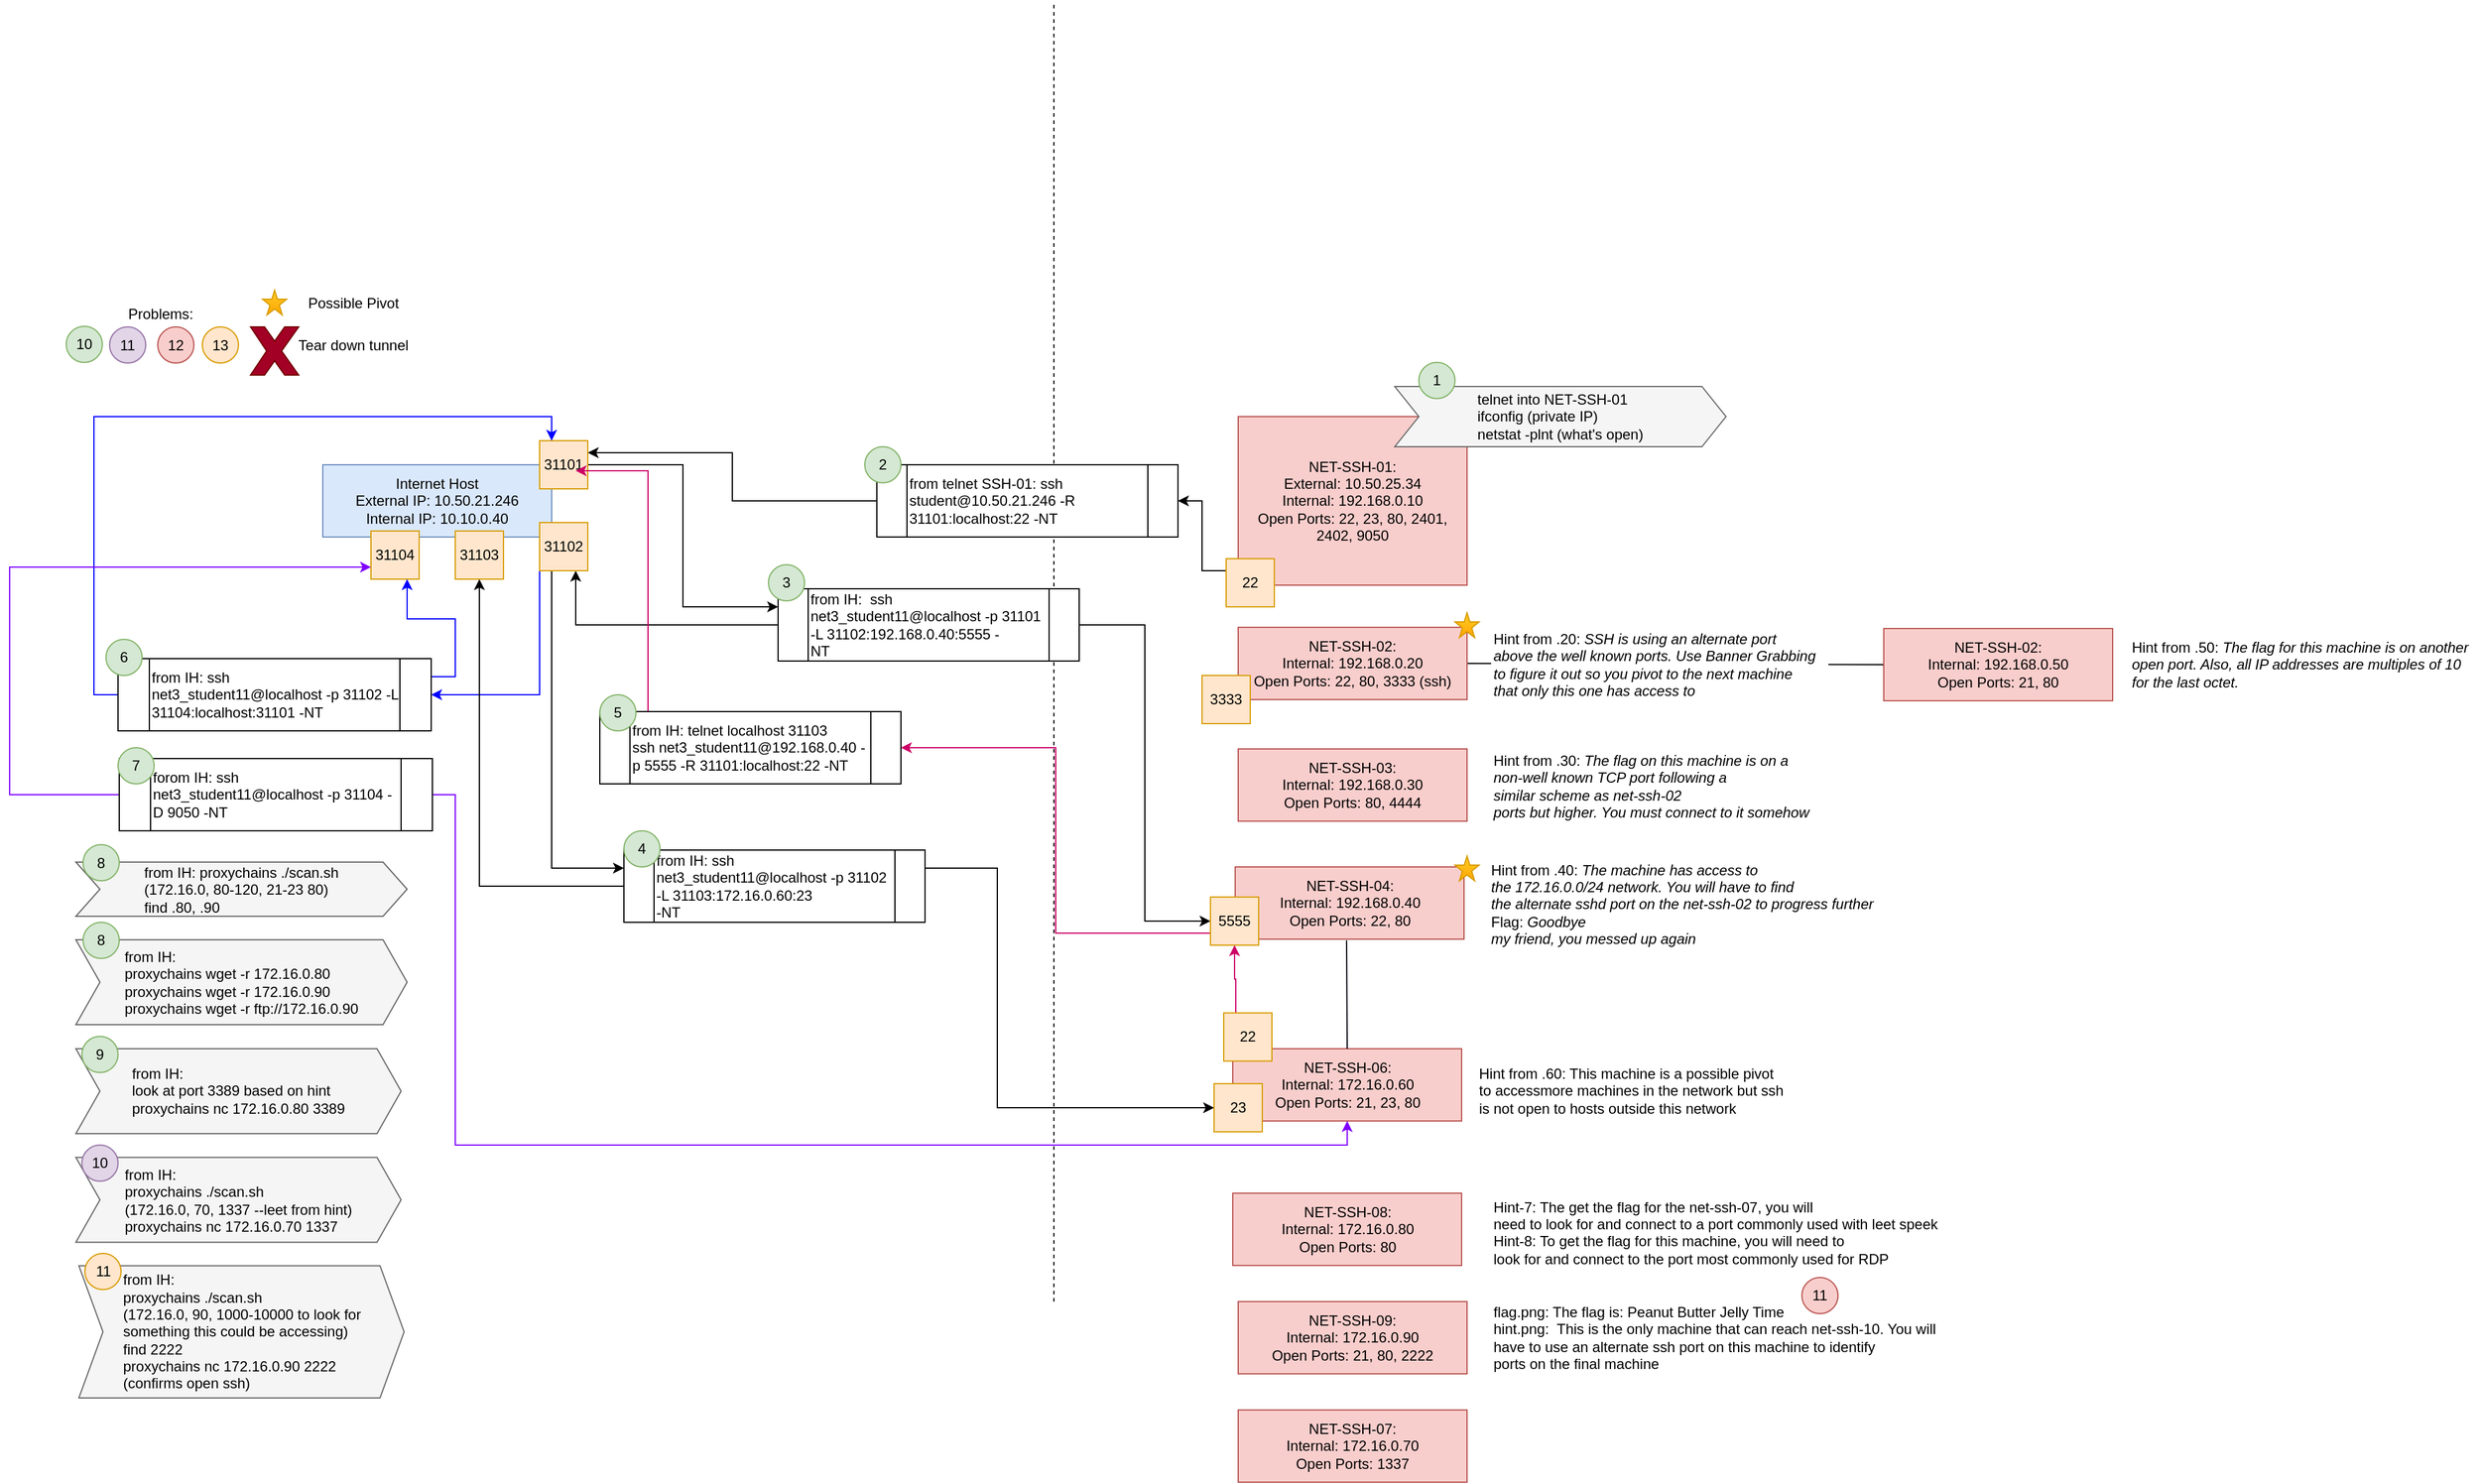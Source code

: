 <mxfile version="16.5.6" type="github">
  <diagram id="JSSCa7bkJR9PmikTlj4o" name="Page-1">
    <mxGraphModel dx="1906" dy="1605" grid="1" gridSize="10" guides="1" tooltips="1" connect="1" arrows="1" fold="1" page="1" pageScale="1" pageWidth="850" pageHeight="1100" math="0" shadow="0">
      <root>
        <mxCell id="0" />
        <mxCell id="1" parent="0" />
        <mxCell id="V4ygMix9neK_rHeA2cn2-54" value="" style="endArrow=none;dashed=1;html=1;rounded=0;fontColor=#000000;startArrow=none;" parent="1" edge="1">
          <mxGeometry width="50" height="50" relative="1" as="geometry">
            <mxPoint x="487" y="890" as="sourcePoint" />
            <mxPoint x="487" y="-190" as="targetPoint" />
          </mxGeometry>
        </mxCell>
        <mxCell id="V4ygMix9neK_rHeA2cn2-47" value="" style="endArrow=none;html=1;rounded=0;fontColor=#99FF99;exitX=1;exitY=0.5;exitDx=0;exitDy=0;entryX=0;entryY=0.5;entryDx=0;entryDy=0;" parent="1" source="duze3X__lLn2EJtRwXXi-15" target="V4ygMix9neK_rHeA2cn2-45" edge="1">
          <mxGeometry width="50" height="50" relative="1" as="geometry">
            <mxPoint x="820" y="520" as="sourcePoint" />
            <mxPoint x="1170" y="360" as="targetPoint" />
          </mxGeometry>
        </mxCell>
        <mxCell id="2QfLTyrHY2M2lkCo5Ux--1" value="Internet Host&lt;br&gt;External IP: 10.50.21.246&lt;br&gt;Internal IP: 10.10.0.40" style="rounded=0;whiteSpace=wrap;html=1;fillColor=#dae8fc;strokeColor=#6c8ebf;" parent="1" vertex="1">
          <mxGeometry x="-120" y="195" width="190" height="60" as="geometry" />
        </mxCell>
        <mxCell id="2QfLTyrHY2M2lkCo5Ux--8" value="NET-SSH-01:&lt;br&gt;External: 10.50.25.34&lt;br&gt;Internal:&amp;nbsp;192.168.0.10&lt;br&gt;Open Ports: 22, 23, 80, 2401, 2402, 9050" style="rounded=0;whiteSpace=wrap;html=1;fillColor=#f8cecc;strokeColor=#b85450;" parent="1" vertex="1">
          <mxGeometry x="640" y="155" width="190" height="140" as="geometry" />
        </mxCell>
        <mxCell id="duze3X__lLn2EJtRwXXi-10" style="edgeStyle=orthogonalEdgeStyle;rounded=0;orthogonalLoop=1;jettySize=auto;html=1;exitX=0;exitY=0.5;exitDx=0;exitDy=0;entryX=1;entryY=0.25;entryDx=0;entryDy=0;" parent="1" source="duze3X__lLn2EJtRwXXi-2" target="duze3X__lLn2EJtRwXXi-9" edge="1">
          <mxGeometry relative="1" as="geometry" />
        </mxCell>
        <mxCell id="duze3X__lLn2EJtRwXXi-2" value="from telnet SSH-01: ssh student@10.50.21.246 -R 31101:localhost:22 -NT" style="shape=process;whiteSpace=wrap;html=1;backgroundOutline=1;align=left;" parent="1" vertex="1">
          <mxGeometry x="340" y="195" width="250" height="60" as="geometry" />
        </mxCell>
        <mxCell id="duze3X__lLn2EJtRwXXi-6" style="edgeStyle=orthogonalEdgeStyle;rounded=0;orthogonalLoop=1;jettySize=auto;html=1;exitX=0;exitY=0.25;exitDx=0;exitDy=0;entryX=1;entryY=0.5;entryDx=0;entryDy=0;" parent="1" source="duze3X__lLn2EJtRwXXi-5" target="duze3X__lLn2EJtRwXXi-2" edge="1">
          <mxGeometry relative="1" as="geometry" />
        </mxCell>
        <mxCell id="duze3X__lLn2EJtRwXXi-5" value="22" style="whiteSpace=wrap;html=1;aspect=fixed;fillColor=#ffe6cc;strokeColor=#d79b00;" parent="1" vertex="1">
          <mxGeometry x="630" y="273" width="40" height="40" as="geometry" />
        </mxCell>
        <mxCell id="V4ygMix9neK_rHeA2cn2-27" style="edgeStyle=orthogonalEdgeStyle;rounded=0;orthogonalLoop=1;jettySize=auto;html=1;exitX=1;exitY=0.5;exitDx=0;exitDy=0;entryX=0;entryY=0.25;entryDx=0;entryDy=0;" parent="1" source="duze3X__lLn2EJtRwXXi-9" target="V4ygMix9neK_rHeA2cn2-17" edge="1">
          <mxGeometry relative="1" as="geometry" />
        </mxCell>
        <mxCell id="duze3X__lLn2EJtRwXXi-9" value="31101" style="whiteSpace=wrap;html=1;aspect=fixed;fillColor=#ffe6cc;strokeColor=#d79b00;" parent="1" vertex="1">
          <mxGeometry x="60" y="175" width="40" height="40" as="geometry" />
        </mxCell>
        <mxCell id="duze3X__lLn2EJtRwXXi-15" value="NET-SSH-02:&lt;br&gt;Internal:&amp;nbsp;192.168.0.20&lt;br&gt;Open Ports: 22, 80, 3333 (ssh)" style="rounded=0;whiteSpace=wrap;html=1;fillColor=#f8cecc;strokeColor=#b85450;" parent="1" vertex="1">
          <mxGeometry x="640" y="330" width="190" height="60" as="geometry" />
        </mxCell>
        <mxCell id="duze3X__lLn2EJtRwXXi-16" value="NET-SSH-03:&lt;br&gt;Internal:&amp;nbsp;192.168.0.30&lt;br&gt;Open Ports: 80, 4444" style="rounded=0;whiteSpace=wrap;html=1;fillColor=#f8cecc;strokeColor=#b85450;" parent="1" vertex="1">
          <mxGeometry x="640" y="431" width="190" height="60" as="geometry" />
        </mxCell>
        <mxCell id="duze3X__lLn2EJtRwXXi-17" value="NET-SSH-04:&lt;br&gt;Internal:&amp;nbsp;192.168.0.40&lt;br&gt;Open Ports: 22, 80" style="rounded=0;whiteSpace=wrap;html=1;fillColor=#f8cecc;strokeColor=#b85450;" parent="1" vertex="1">
          <mxGeometry x="637.5" y="529" width="190" height="60" as="geometry" />
        </mxCell>
        <mxCell id="mYg_Y59IcBYT0eOCHOQk-1" value="&lt;div style=&quot;text-align: left&quot;&gt;&lt;span style=&quot;color: rgb(0 , 0 , 0)&quot;&gt;telnet into NET-SSH-01&amp;nbsp;&lt;/span&gt;&lt;/div&gt;&lt;div style=&quot;text-align: left&quot;&gt;&lt;span style=&quot;color: rgb(0 , 0 , 0)&quot;&gt;ifconfig (private IP)&lt;/span&gt;&lt;/div&gt;&lt;div style=&quot;text-align: left&quot;&gt;&lt;span style=&quot;color: rgb(0 , 0 , 0)&quot;&gt;netstat -plnt (what&#39;s open)&lt;/span&gt;&lt;/div&gt;" style="shape=step;perimeter=stepPerimeter;whiteSpace=wrap;html=1;fixedSize=1;align=center;fillColor=#f5f5f5;fontColor=#333333;strokeColor=#666666;" parent="1" vertex="1">
          <mxGeometry x="770" y="130" width="275" height="50" as="geometry" />
        </mxCell>
        <mxCell id="duze3X__lLn2EJtRwXXi-3" value="1" style="ellipse;whiteSpace=wrap;html=1;aspect=fixed;fillColor=#d5e8d4;strokeColor=#82b366;" parent="1" vertex="1">
          <mxGeometry x="790" y="110" width="30" height="30" as="geometry" />
        </mxCell>
        <mxCell id="duze3X__lLn2EJtRwXXi-19" value="2" style="ellipse;whiteSpace=wrap;html=1;aspect=fixed;fillColor=#d5e8d4;strokeColor=#82b366;" parent="1" vertex="1">
          <mxGeometry x="330" y="180" width="30" height="30" as="geometry" />
        </mxCell>
        <mxCell id="duze3X__lLn2EJtRwXXi-23" value="Problems:" style="text;html=1;align=center;verticalAlign=middle;resizable=0;points=[];autosize=1;strokeColor=none;fillColor=none;" parent="1" vertex="1">
          <mxGeometry x="-290" y="60" width="70" height="20" as="geometry" />
        </mxCell>
        <mxCell id="duze3X__lLn2EJtRwXXi-24" value="Hint from .20:&amp;nbsp;&lt;i&gt;&lt;span style=&quot;font-size: 9pt ; line-height: 107%&quot;&gt;SSH is using an alternate port &lt;br&gt;above the well known ports. Use Banner Grabbing &lt;br&gt;to figure it out so you pivot to the next machine &lt;br&gt;that only this one has access to&lt;/span&gt;&lt;/i&gt;" style="text;html=1;align=left;verticalAlign=middle;resizable=0;points=[];autosize=1;strokeColor=none;fillColor=#FFFFFF;" parent="1" vertex="1">
          <mxGeometry x="850" y="331" width="280" height="60" as="geometry" />
        </mxCell>
        <mxCell id="duze3X__lLn2EJtRwXXi-25" value="Hint from .30: &lt;i&gt;The flag on this machine is on a &lt;br&gt;non-well known TCP port following a &lt;br&gt;similar scheme as net-ssh-02 &lt;br&gt;ports but higher. You must connect to it somehow&amp;nbsp;&lt;/i&gt;&amp;nbsp;" style="text;html=1;align=left;verticalAlign=middle;resizable=0;points=[];autosize=1;strokeColor=none;fillColor=none;" parent="1" vertex="1">
          <mxGeometry x="850" y="432" width="280" height="60" as="geometry" />
        </mxCell>
        <mxCell id="duze3X__lLn2EJtRwXXi-27" value="&lt;div&gt;Hint from .40: &lt;i&gt;The machine has access to&amp;nbsp;&lt;/i&gt;&lt;/div&gt;&lt;div&gt;&lt;i&gt;the 172.16.0.0/24 network. You will have to find&amp;nbsp;&lt;/i&gt;&lt;/div&gt;&lt;div&gt;&lt;i&gt;the alternate sshd port on the net-ssh-02 to progress further&lt;/i&gt;&lt;/div&gt;&lt;div&gt;Flag: &lt;i&gt;Goodbye&lt;/i&gt;&lt;/div&gt;&lt;div&gt;&lt;i&gt;my friend, you messed up again&lt;/i&gt;&lt;/div&gt;" style="text;html=1;align=left;verticalAlign=middle;resizable=0;points=[];autosize=1;strokeColor=none;fillColor=none;" parent="1" vertex="1">
          <mxGeometry x="847.5" y="520" width="330" height="80" as="geometry" />
        </mxCell>
        <mxCell id="V4ygMix9neK_rHeA2cn2-22" style="edgeStyle=orthogonalEdgeStyle;rounded=0;orthogonalLoop=1;jettySize=auto;html=1;exitX=1;exitY=0.5;exitDx=0;exitDy=0;entryX=0;entryY=0.5;entryDx=0;entryDy=0;" parent="1" source="V4ygMix9neK_rHeA2cn2-17" target="WIV3rkEMDpp98gtpgbOe-2" edge="1">
          <mxGeometry relative="1" as="geometry" />
        </mxCell>
        <mxCell id="V4ygMix9neK_rHeA2cn2-28" style="edgeStyle=orthogonalEdgeStyle;rounded=0;orthogonalLoop=1;jettySize=auto;html=1;exitX=0;exitY=0.5;exitDx=0;exitDy=0;entryX=0.75;entryY=1;entryDx=0;entryDy=0;" parent="1" source="V4ygMix9neK_rHeA2cn2-17" target="V4ygMix9neK_rHeA2cn2-29" edge="1">
          <mxGeometry relative="1" as="geometry">
            <mxPoint x="40" y="280" as="targetPoint" />
          </mxGeometry>
        </mxCell>
        <mxCell id="V4ygMix9neK_rHeA2cn2-17" value="from IH:&amp;nbsp;&lt;span&gt;&amp;nbsp;ssh net3_student11@localhost -p 31101 -L 31102:192.168.0.40:5555 -&lt;/span&gt;&lt;div&gt;NT&lt;/div&gt;" style="shape=process;whiteSpace=wrap;html=1;backgroundOutline=1;align=left;" parent="1" vertex="1">
          <mxGeometry x="258" y="298" width="250" height="60" as="geometry" />
        </mxCell>
        <mxCell id="V4ygMix9neK_rHeA2cn2-21" value="3333" style="whiteSpace=wrap;html=1;aspect=fixed;fillColor=#ffe6cc;strokeColor=#d79b00;" parent="1" vertex="1">
          <mxGeometry x="610" y="370" width="40" height="40" as="geometry" />
        </mxCell>
        <mxCell id="WIV3rkEMDpp98gtpgbOe-25" style="edgeStyle=orthogonalEdgeStyle;rounded=0;orthogonalLoop=1;jettySize=auto;html=1;exitX=0.25;exitY=1;exitDx=0;exitDy=0;entryX=0;entryY=0.25;entryDx=0;entryDy=0;" parent="1" source="V4ygMix9neK_rHeA2cn2-29" target="WIV3rkEMDpp98gtpgbOe-23" edge="1">
          <mxGeometry relative="1" as="geometry" />
        </mxCell>
        <mxCell id="rbnCeYtW4sFdPo3E8ZL8-12" style="edgeStyle=orthogonalEdgeStyle;rounded=0;orthogonalLoop=1;jettySize=auto;html=1;exitX=0;exitY=1;exitDx=0;exitDy=0;entryX=1;entryY=0.5;entryDx=0;entryDy=0;strokeColor=#0000FF;" edge="1" parent="1" source="V4ygMix9neK_rHeA2cn2-29" target="WIV3rkEMDpp98gtpgbOe-40">
          <mxGeometry relative="1" as="geometry" />
        </mxCell>
        <mxCell id="V4ygMix9neK_rHeA2cn2-29" value="31102" style="whiteSpace=wrap;html=1;aspect=fixed;fillColor=#ffe6cc;strokeColor=#d79b00;" parent="1" vertex="1">
          <mxGeometry x="60" y="243" width="40" height="40" as="geometry" />
        </mxCell>
        <mxCell id="V4ygMix9neK_rHeA2cn2-40" value="10" style="ellipse;whiteSpace=wrap;html=1;aspect=fixed;fillColor=#d5e8d4;strokeColor=#82b366;" parent="1" vertex="1">
          <mxGeometry x="-333" y="80" width="30" height="30" as="geometry" />
        </mxCell>
        <mxCell id="V4ygMix9neK_rHeA2cn2-45" value="NET-SSH-02:&lt;br&gt;Internal:&amp;nbsp;192.168.0.50&lt;br&gt;Open Ports: 21, 80" style="rounded=0;whiteSpace=wrap;html=1;fillColor=#f8cecc;strokeColor=#b85450;" parent="1" vertex="1">
          <mxGeometry x="1176" y="331" width="190" height="60" as="geometry" />
        </mxCell>
        <mxCell id="V4ygMix9neK_rHeA2cn2-46" value="Hint from .50: &lt;i&gt;The flag for this machine is on another&lt;br&gt;open port. Also, all IP addresses are multiples of 10&lt;br&gt;for the last octet.&lt;br&gt;&lt;/i&gt;" style="text;html=1;align=left;verticalAlign=middle;resizable=0;points=[];autosize=1;strokeColor=none;fillColor=none;" parent="1" vertex="1">
          <mxGeometry x="1380" y="336" width="290" height="50" as="geometry" />
        </mxCell>
        <mxCell id="V4ygMix9neK_rHeA2cn2-48" value="" style="verticalLabelPosition=bottom;verticalAlign=top;html=1;shape=mxgraph.basic.star;strokeColor=#d79b00;fillColor=#ffcd28;gradientColor=#ffa500;" parent="1" vertex="1">
          <mxGeometry x="820" y="318" width="20" height="20.5" as="geometry" />
        </mxCell>
        <mxCell id="V4ygMix9neK_rHeA2cn2-50" value="" style="verticalLabelPosition=bottom;verticalAlign=top;html=1;shape=mxgraph.basic.star;strokeColor=#d79b00;fillColor=#ffcd28;gradientColor=#ffa500;" parent="1" vertex="1">
          <mxGeometry x="-170" y="50" width="20" height="20.5" as="geometry" />
        </mxCell>
        <mxCell id="V4ygMix9neK_rHeA2cn2-51" value="Possible Pivot" style="text;html=1;align=center;verticalAlign=middle;resizable=0;points=[];autosize=1;strokeColor=none;fillColor=none;fontColor=#000000;" parent="1" vertex="1">
          <mxGeometry x="-140" y="50.5" width="90" height="20" as="geometry" />
        </mxCell>
        <mxCell id="V4ygMix9neK_rHeA2cn2-52" value="" style="verticalLabelPosition=bottom;verticalAlign=top;html=1;shape=mxgraph.basic.x;fillColor=#a20025;fontColor=#ffffff;strokeColor=#6F0000;" parent="1" vertex="1">
          <mxGeometry x="-180" y="80.5" width="40" height="40" as="geometry" />
        </mxCell>
        <mxCell id="V4ygMix9neK_rHeA2cn2-53" value="Tear down tunnel" style="text;html=1;align=center;verticalAlign=middle;resizable=0;points=[];autosize=1;strokeColor=none;fillColor=none;fontColor=#000000;" parent="1" vertex="1">
          <mxGeometry x="-150" y="85.5" width="110" height="20" as="geometry" />
        </mxCell>
        <mxCell id="WIV3rkEMDpp98gtpgbOe-1" value="3" style="ellipse;whiteSpace=wrap;html=1;aspect=fixed;fillColor=#d5e8d4;strokeColor=#82b366;" parent="1" vertex="1">
          <mxGeometry x="250" y="278" width="30" height="30" as="geometry" />
        </mxCell>
        <mxCell id="WIV3rkEMDpp98gtpgbOe-38" style="edgeStyle=orthogonalEdgeStyle;rounded=0;orthogonalLoop=1;jettySize=auto;html=1;exitX=0;exitY=0.75;exitDx=0;exitDy=0;entryX=1;entryY=0.5;entryDx=0;entryDy=0;strokeColor=#CC0066;" parent="1" source="WIV3rkEMDpp98gtpgbOe-2" target="WIV3rkEMDpp98gtpgbOe-30" edge="1">
          <mxGeometry relative="1" as="geometry" />
        </mxCell>
        <mxCell id="WIV3rkEMDpp98gtpgbOe-2" value="5555" style="whiteSpace=wrap;html=1;aspect=fixed;fillColor=#ffe6cc;strokeColor=#d79b00;" parent="1" vertex="1">
          <mxGeometry x="617" y="554" width="40" height="40" as="geometry" />
        </mxCell>
        <mxCell id="WIV3rkEMDpp98gtpgbOe-3" value="" style="verticalLabelPosition=bottom;verticalAlign=top;html=1;shape=mxgraph.basic.star;strokeColor=#d79b00;fillColor=#ffcd28;gradientColor=#ffa500;" parent="1" vertex="1">
          <mxGeometry x="820" y="520" width="20" height="20.5" as="geometry" />
        </mxCell>
        <mxCell id="WIV3rkEMDpp98gtpgbOe-5" value="NET-SSH-06:&lt;br&gt;Internal:&amp;nbsp;172.16.0.60&lt;br&gt;Open Ports: 21, 23, 80" style="rounded=0;whiteSpace=wrap;html=1;fillColor=#f8cecc;strokeColor=#b85450;" parent="1" vertex="1">
          <mxGeometry x="635.5" y="680" width="190" height="60" as="geometry" />
        </mxCell>
        <mxCell id="WIV3rkEMDpp98gtpgbOe-19" value="Hint from .60: This machine is a possible pivot &lt;br&gt;to accessmore machines in the network but ssh &lt;br&gt;is not open to hosts outside this network" style="text;html=1;align=left;verticalAlign=middle;resizable=0;points=[];autosize=1;strokeColor=none;fillColor=none;" parent="1" vertex="1">
          <mxGeometry x="838" y="690.25" width="270" height="50" as="geometry" />
        </mxCell>
        <mxCell id="WIV3rkEMDpp98gtpgbOe-26" style="edgeStyle=orthogonalEdgeStyle;rounded=0;orthogonalLoop=1;jettySize=auto;html=1;exitX=1;exitY=0.25;exitDx=0;exitDy=0;entryX=0;entryY=0.5;entryDx=0;entryDy=0;" parent="1" source="WIV3rkEMDpp98gtpgbOe-23" target="WIV3rkEMDpp98gtpgbOe-27" edge="1">
          <mxGeometry relative="1" as="geometry">
            <mxPoint x="1210" y="620" as="targetPoint" />
            <Array as="points">
              <mxPoint x="440" y="530" />
              <mxPoint x="440" y="729" />
            </Array>
          </mxGeometry>
        </mxCell>
        <mxCell id="WIV3rkEMDpp98gtpgbOe-28" style="edgeStyle=orthogonalEdgeStyle;rounded=0;orthogonalLoop=1;jettySize=auto;html=1;exitX=0;exitY=0.5;exitDx=0;exitDy=0;" parent="1" source="WIV3rkEMDpp98gtpgbOe-23" target="WIV3rkEMDpp98gtpgbOe-24" edge="1">
          <mxGeometry relative="1" as="geometry" />
        </mxCell>
        <mxCell id="WIV3rkEMDpp98gtpgbOe-23" value="&lt;div&gt;from IH: ssh net3_student11@localhost -p 31102 -L 31103:172.16.0.60:23&lt;/div&gt;&lt;div&gt;-NT&lt;/div&gt;" style="shape=process;whiteSpace=wrap;html=1;backgroundOutline=1;align=left;" parent="1" vertex="1">
          <mxGeometry x="130" y="515" width="250" height="60" as="geometry" />
        </mxCell>
        <mxCell id="WIV3rkEMDpp98gtpgbOe-24" value="31103" style="whiteSpace=wrap;html=1;aspect=fixed;fillColor=#ffe6cc;strokeColor=#d79b00;" parent="1" vertex="1">
          <mxGeometry x="-10" y="250" width="40" height="40" as="geometry" />
        </mxCell>
        <mxCell id="WIV3rkEMDpp98gtpgbOe-27" value="23" style="whiteSpace=wrap;html=1;aspect=fixed;fillColor=#ffe6cc;strokeColor=#d79b00;" parent="1" vertex="1">
          <mxGeometry x="620" y="709" width="40" height="40" as="geometry" />
        </mxCell>
        <mxCell id="WIV3rkEMDpp98gtpgbOe-33" style="edgeStyle=orthogonalEdgeStyle;rounded=0;orthogonalLoop=1;jettySize=auto;html=1;exitX=0.25;exitY=0;exitDx=0;exitDy=0;strokeColor=#CC0066;" parent="1" source="WIV3rkEMDpp98gtpgbOe-30" edge="1">
          <mxGeometry relative="1" as="geometry">
            <Array as="points">
              <mxPoint x="150" y="400" />
              <mxPoint x="150" y="200" />
            </Array>
            <mxPoint x="90" y="200" as="targetPoint" />
          </mxGeometry>
        </mxCell>
        <mxCell id="WIV3rkEMDpp98gtpgbOe-30" value="from IH: telnet localhost 31103&lt;br&gt;ssh net3_student11@192.168.0.40 -p 5555 -R 31101:localhost:22 -NT" style="shape=process;whiteSpace=wrap;html=1;backgroundOutline=1;align=left;" parent="1" vertex="1">
          <mxGeometry x="110" y="400" width="250" height="60" as="geometry" />
        </mxCell>
        <mxCell id="WIV3rkEMDpp98gtpgbOe-37" style="edgeStyle=orthogonalEdgeStyle;rounded=0;orthogonalLoop=1;jettySize=auto;html=1;exitX=0.25;exitY=0;exitDx=0;exitDy=0;entryX=0.5;entryY=1;entryDx=0;entryDy=0;strokeColor=#CC0066;" parent="1" source="WIV3rkEMDpp98gtpgbOe-36" target="WIV3rkEMDpp98gtpgbOe-2" edge="1">
          <mxGeometry relative="1" as="geometry" />
        </mxCell>
        <mxCell id="WIV3rkEMDpp98gtpgbOe-36" value="22" style="whiteSpace=wrap;html=1;aspect=fixed;fillColor=#ffe6cc;strokeColor=#d79b00;" parent="1" vertex="1">
          <mxGeometry x="628" y="650.25" width="40" height="40" as="geometry" />
        </mxCell>
        <mxCell id="WIV3rkEMDpp98gtpgbOe-39" value="31104" style="whiteSpace=wrap;html=1;aspect=fixed;fillColor=#ffe6cc;strokeColor=#d79b00;" parent="1" vertex="1">
          <mxGeometry x="-80" y="250" width="40" height="40" as="geometry" />
        </mxCell>
        <mxCell id="rbnCeYtW4sFdPo3E8ZL8-11" style="edgeStyle=orthogonalEdgeStyle;rounded=0;orthogonalLoop=1;jettySize=auto;html=1;exitX=1;exitY=0.25;exitDx=0;exitDy=0;entryX=0.75;entryY=1;entryDx=0;entryDy=0;strokeColor=#0000FF;" edge="1" parent="1" source="WIV3rkEMDpp98gtpgbOe-40" target="WIV3rkEMDpp98gtpgbOe-39">
          <mxGeometry relative="1" as="geometry" />
        </mxCell>
        <mxCell id="rbnCeYtW4sFdPo3E8ZL8-13" style="edgeStyle=orthogonalEdgeStyle;rounded=0;orthogonalLoop=1;jettySize=auto;html=1;exitX=0;exitY=0.5;exitDx=0;exitDy=0;entryX=0.25;entryY=0;entryDx=0;entryDy=0;strokeColor=#0000FF;" edge="1" parent="1" source="WIV3rkEMDpp98gtpgbOe-40" target="duze3X__lLn2EJtRwXXi-9">
          <mxGeometry relative="1" as="geometry" />
        </mxCell>
        <mxCell id="WIV3rkEMDpp98gtpgbOe-40" value="from IH: ssh net3_student11@localhost -p 31102 -L 31104:localhost:31101 -NT" style="shape=process;whiteSpace=wrap;html=1;backgroundOutline=1;align=left;" parent="1" vertex="1">
          <mxGeometry x="-290" y="356" width="260" height="60" as="geometry" />
        </mxCell>
        <mxCell id="rbnCeYtW4sFdPo3E8ZL8-1" value="5" style="ellipse;whiteSpace=wrap;html=1;aspect=fixed;fillColor=#d5e8d4;strokeColor=#82b366;" vertex="1" parent="1">
          <mxGeometry x="110" y="386" width="30" height="30" as="geometry" />
        </mxCell>
        <mxCell id="rbnCeYtW4sFdPo3E8ZL8-4" value="" style="endArrow=none;html=1;rounded=0;strokeColor=#00000D;exitX=0.5;exitY=0;exitDx=0;exitDy=0;" edge="1" parent="1" source="WIV3rkEMDpp98gtpgbOe-5">
          <mxGeometry width="50" height="50" relative="1" as="geometry">
            <mxPoint x="390" y="560" as="sourcePoint" />
            <mxPoint x="730" y="590" as="targetPoint" />
          </mxGeometry>
        </mxCell>
        <mxCell id="rbnCeYtW4sFdPo3E8ZL8-7" value="4" style="ellipse;whiteSpace=wrap;html=1;aspect=fixed;fillColor=#d5e8d4;strokeColor=#82b366;" vertex="1" parent="1">
          <mxGeometry x="130" y="499" width="30" height="30" as="geometry" />
        </mxCell>
        <mxCell id="rbnCeYtW4sFdPo3E8ZL8-16" style="edgeStyle=orthogonalEdgeStyle;rounded=0;orthogonalLoop=1;jettySize=auto;html=1;exitX=0;exitY=0.5;exitDx=0;exitDy=0;entryX=0;entryY=0.75;entryDx=0;entryDy=0;strokeColor=#7F00FF;" edge="1" parent="1" source="rbnCeYtW4sFdPo3E8ZL8-14" target="WIV3rkEMDpp98gtpgbOe-39">
          <mxGeometry relative="1" as="geometry">
            <Array as="points">
              <mxPoint x="-380" y="469" />
              <mxPoint x="-380" y="280" />
            </Array>
          </mxGeometry>
        </mxCell>
        <mxCell id="rbnCeYtW4sFdPo3E8ZL8-17" style="edgeStyle=orthogonalEdgeStyle;rounded=0;orthogonalLoop=1;jettySize=auto;html=1;exitX=1;exitY=0.5;exitDx=0;exitDy=0;entryX=0.5;entryY=1;entryDx=0;entryDy=0;strokeColor=#7F00FF;" edge="1" parent="1" source="rbnCeYtW4sFdPo3E8ZL8-14" target="WIV3rkEMDpp98gtpgbOe-5">
          <mxGeometry relative="1" as="geometry">
            <Array as="points">
              <mxPoint x="-10" y="469" />
              <mxPoint x="-10" y="760" />
              <mxPoint x="731" y="760" />
            </Array>
          </mxGeometry>
        </mxCell>
        <mxCell id="rbnCeYtW4sFdPo3E8ZL8-14" value="forom IH: ssh net3_student11@localhost -p 31104 -D 9050 -NT" style="shape=process;whiteSpace=wrap;html=1;backgroundOutline=1;align=left;" vertex="1" parent="1">
          <mxGeometry x="-289" y="439" width="260" height="60" as="geometry" />
        </mxCell>
        <mxCell id="rbnCeYtW4sFdPo3E8ZL8-15" value="6" style="ellipse;whiteSpace=wrap;html=1;aspect=fixed;fillColor=#d5e8d4;strokeColor=#82b366;" vertex="1" parent="1">
          <mxGeometry x="-300" y="340" width="30" height="30" as="geometry" />
        </mxCell>
        <mxCell id="rbnCeYtW4sFdPo3E8ZL8-18" value="7" style="ellipse;whiteSpace=wrap;html=1;aspect=fixed;fillColor=#d5e8d4;strokeColor=#82b366;" vertex="1" parent="1">
          <mxGeometry x="-290" y="430" width="30" height="30" as="geometry" />
        </mxCell>
        <mxCell id="rbnCeYtW4sFdPo3E8ZL8-19" value="&lt;div style=&quot;text-align: left&quot;&gt;&lt;font color=&quot;#000000&quot;&gt;from IH: proxychains ./scan.sh&lt;/font&gt;&lt;/div&gt;&lt;div style=&quot;text-align: left&quot;&gt;&lt;font color=&quot;#000000&quot;&gt;(172.16.0, 80-120, 21-23 80)&lt;/font&gt;&lt;/div&gt;&lt;div style=&quot;text-align: left&quot;&gt;&lt;font color=&quot;#000000&quot;&gt;find .80, .90&lt;/font&gt;&lt;/div&gt;" style="shape=step;perimeter=stepPerimeter;whiteSpace=wrap;html=1;fixedSize=1;align=center;fillColor=#f5f5f5;fontColor=#333333;strokeColor=#666666;" vertex="1" parent="1">
          <mxGeometry x="-325" y="525" width="275" height="45" as="geometry" />
        </mxCell>
        <mxCell id="rbnCeYtW4sFdPo3E8ZL8-20" value="8" style="ellipse;whiteSpace=wrap;html=1;aspect=fixed;fillColor=#d5e8d4;strokeColor=#82b366;" vertex="1" parent="1">
          <mxGeometry x="-319" y="510.5" width="30" height="30" as="geometry" />
        </mxCell>
        <mxCell id="rbnCeYtW4sFdPo3E8ZL8-21" value="NET-SSH-08:&lt;br&gt;Internal:&amp;nbsp;172.16.0.80&lt;br&gt;Open Ports: 80" style="rounded=0;whiteSpace=wrap;html=1;fillColor=#f8cecc;strokeColor=#b85450;" vertex="1" parent="1">
          <mxGeometry x="635.5" y="800" width="190" height="60" as="geometry" />
        </mxCell>
        <mxCell id="rbnCeYtW4sFdPo3E8ZL8-22" value="NET-SSH-09:&lt;br&gt;Internal:&amp;nbsp;172.16.0.90&lt;br&gt;Open Ports: 21, 80, 2222" style="rounded=0;whiteSpace=wrap;html=1;fillColor=#f8cecc;strokeColor=#b85450;" vertex="1" parent="1">
          <mxGeometry x="640" y="890" width="190" height="60" as="geometry" />
        </mxCell>
        <mxCell id="rbnCeYtW4sFdPo3E8ZL8-23" value="&lt;div style=&quot;text-align: left&quot;&gt;&lt;font color=&quot;#000000&quot;&gt;from IH:&amp;nbsp;&lt;/font&gt;&lt;/div&gt;&lt;div style=&quot;text-align: left&quot;&gt;&lt;font color=&quot;#000000&quot;&gt;proxychains wget -r 172.16.0.80&lt;/font&gt;&lt;/div&gt;&lt;div style=&quot;text-align: left&quot;&gt;&lt;span style=&quot;color: rgb(0 , 0 , 0)&quot;&gt;proxychains wget -r 172.16.0.90&lt;/span&gt;&lt;font color=&quot;#000000&quot;&gt;&lt;br&gt;&lt;/font&gt;&lt;/div&gt;&lt;div style=&quot;text-align: left&quot;&gt;&lt;span style=&quot;color: rgb(0 , 0 , 0)&quot;&gt;proxychains wget -r ftp://172.16.0.90&lt;/span&gt;&lt;span style=&quot;color: rgb(0 , 0 , 0)&quot;&gt;&lt;br&gt;&lt;/span&gt;&lt;/div&gt;" style="shape=step;perimeter=stepPerimeter;whiteSpace=wrap;html=1;fixedSize=1;align=center;fillColor=#f5f5f5;fontColor=#333333;strokeColor=#666666;" vertex="1" parent="1">
          <mxGeometry x="-325" y="589.5" width="275" height="70.5" as="geometry" />
        </mxCell>
        <mxCell id="rbnCeYtW4sFdPo3E8ZL8-24" value="8" style="ellipse;whiteSpace=wrap;html=1;aspect=fixed;fillColor=#d5e8d4;strokeColor=#82b366;" vertex="1" parent="1">
          <mxGeometry x="-319" y="575" width="30" height="30" as="geometry" />
        </mxCell>
        <mxCell id="rbnCeYtW4sFdPo3E8ZL8-25" value="&lt;div&gt;Hint-7: The get the flag for the net-ssh-07, you will&amp;nbsp;&lt;/div&gt;&lt;div&gt;need to look for and connect to a port commonly used with leet speek&amp;nbsp;&amp;nbsp;&lt;/div&gt;&lt;div&gt;Hint-8: To get the flag for this machine, you will need to&amp;nbsp;&lt;/div&gt;&lt;div&gt;look for and connect to the port most commonly used for RDP&amp;nbsp;&lt;/div&gt;&lt;div&gt;&lt;br&gt;&lt;/div&gt;" style="text;html=1;align=left;verticalAlign=middle;resizable=0;points=[];autosize=1;strokeColor=none;fillColor=none;" vertex="1" parent="1">
          <mxGeometry x="850" y="800" width="390" height="80" as="geometry" />
        </mxCell>
        <mxCell id="rbnCeYtW4sFdPo3E8ZL8-26" value="&lt;div&gt;&lt;div&gt;flag.png: The flag is: Peanut Butter Jelly Time&amp;nbsp;&lt;/div&gt;&lt;div&gt;hint.png:&amp;nbsp; This is the only machine that can reach net-ssh-10. You will&amp;nbsp;&lt;/div&gt;&lt;div&gt;have to use an alternate ssh port on this machine to identify&amp;nbsp;&lt;/div&gt;&lt;div&gt;ports on the final machine&amp;nbsp;&lt;/div&gt;&lt;/div&gt;" style="text;html=1;align=left;verticalAlign=middle;resizable=0;points=[];autosize=1;strokeColor=none;fillColor=none;" vertex="1" parent="1">
          <mxGeometry x="850" y="890" width="390" height="60" as="geometry" />
        </mxCell>
        <mxCell id="rbnCeYtW4sFdPo3E8ZL8-27" value="&lt;div style=&quot;text-align: left&quot;&gt;&lt;font color=&quot;#000000&quot;&gt;from IH:&amp;nbsp;&lt;/font&gt;&lt;/div&gt;&lt;div style=&quot;text-align: left&quot;&gt;&lt;font color=&quot;#000000&quot;&gt;look at port 3389 based on hint&lt;/font&gt;&lt;/div&gt;&lt;div style=&quot;text-align: left&quot;&gt;&lt;font color=&quot;#000000&quot;&gt;proxychains nc 172.16.0.80 3389&lt;br&gt;&lt;/font&gt;&lt;/div&gt;" style="shape=step;perimeter=stepPerimeter;whiteSpace=wrap;html=1;fixedSize=1;align=center;fillColor=#f5f5f5;fontColor=#333333;strokeColor=#666666;" vertex="1" parent="1">
          <mxGeometry x="-325" y="680" width="270" height="70.5" as="geometry" />
        </mxCell>
        <mxCell id="rbnCeYtW4sFdPo3E8ZL8-28" value="9" style="ellipse;whiteSpace=wrap;html=1;aspect=fixed;fillColor=#d5e8d4;strokeColor=#82b366;" vertex="1" parent="1">
          <mxGeometry x="-320" y="669.75" width="30" height="30" as="geometry" />
        </mxCell>
        <mxCell id="rbnCeYtW4sFdPo3E8ZL8-30" value="NET-SSH-07:&lt;br&gt;Internal:&amp;nbsp;172.16.0.70&lt;br&gt;Open Ports: 1337" style="rounded=0;whiteSpace=wrap;html=1;fillColor=#f8cecc;strokeColor=#b85450;" vertex="1" parent="1">
          <mxGeometry x="640" y="980" width="190" height="60" as="geometry" />
        </mxCell>
        <mxCell id="rbnCeYtW4sFdPo3E8ZL8-31" value="11" style="ellipse;whiteSpace=wrap;html=1;aspect=fixed;fillColor=#e1d5e7;strokeColor=#9673a6;" vertex="1" parent="1">
          <mxGeometry x="-297" y="80.5" width="30" height="30" as="geometry" />
        </mxCell>
        <mxCell id="rbnCeYtW4sFdPo3E8ZL8-32" value="&lt;div style=&quot;text-align: left&quot;&gt;&lt;font color=&quot;#000000&quot;&gt;from IH:&amp;nbsp;&lt;/font&gt;&lt;/div&gt;&lt;div style=&quot;text-align: left&quot;&gt;&lt;font color=&quot;#000000&quot;&gt;proxychains ./scan.sh&amp;nbsp;&lt;/font&gt;&lt;/div&gt;&lt;div style=&quot;text-align: left&quot;&gt;&lt;font color=&quot;#000000&quot;&gt;(172.16.0, 70, 1337 --leet from hint)&lt;/font&gt;&lt;/div&gt;&lt;div style=&quot;text-align: left&quot;&gt;&lt;font color=&quot;#000000&quot;&gt;proxychains nc 172.16.0.70 1337&lt;br&gt;&lt;/font&gt;&lt;/div&gt;" style="shape=step;perimeter=stepPerimeter;whiteSpace=wrap;html=1;fixedSize=1;align=center;fillColor=#f5f5f5;fontColor=#333333;strokeColor=#666666;" vertex="1" parent="1">
          <mxGeometry x="-325" y="770.25" width="270" height="70.5" as="geometry" />
        </mxCell>
        <mxCell id="rbnCeYtW4sFdPo3E8ZL8-33" value="10" style="ellipse;whiteSpace=wrap;html=1;aspect=fixed;fillColor=#e1d5e7;strokeColor=#9673a6;" vertex="1" parent="1">
          <mxGeometry x="-320" y="760" width="30" height="30" as="geometry" />
        </mxCell>
        <mxCell id="rbnCeYtW4sFdPo3E8ZL8-34" value="11" style="ellipse;whiteSpace=wrap;html=1;aspect=fixed;fillColor=#f8cecc;strokeColor=#b85450;" vertex="1" parent="1">
          <mxGeometry x="1108" y="870" width="30" height="30" as="geometry" />
        </mxCell>
        <mxCell id="rbnCeYtW4sFdPo3E8ZL8-35" value="12" style="ellipse;whiteSpace=wrap;html=1;aspect=fixed;fillColor=#f8cecc;strokeColor=#b85450;" vertex="1" parent="1">
          <mxGeometry x="-257" y="80.5" width="30" height="30" as="geometry" />
        </mxCell>
        <mxCell id="rbnCeYtW4sFdPo3E8ZL8-36" value="&lt;div style=&quot;text-align: left&quot;&gt;&lt;font color=&quot;#000000&quot;&gt;from IH:&amp;nbsp;&lt;/font&gt;&lt;/div&gt;&lt;div style=&quot;text-align: left&quot;&gt;&lt;font color=&quot;#000000&quot;&gt;proxychains ./scan.sh&amp;nbsp;&lt;/font&gt;&lt;/div&gt;&lt;div style=&quot;text-align: left&quot;&gt;&lt;font color=&quot;#000000&quot;&gt;(172.16.0, 90, 1000-10000 to look for&lt;/font&gt;&lt;/div&gt;&lt;div style=&quot;text-align: left&quot;&gt;&lt;font color=&quot;#000000&quot;&gt;something this could be accessing)&lt;/font&gt;&lt;/div&gt;&lt;div style=&quot;text-align: left&quot;&gt;&lt;font color=&quot;#000000&quot;&gt;find 2222&lt;br&gt;&lt;/font&gt;&lt;/div&gt;&lt;div style=&quot;text-align: left&quot;&gt;&lt;font color=&quot;#000000&quot;&gt;proxychains nc 172.16.0.90 2222&amp;nbsp;&lt;/font&gt;&lt;/div&gt;&lt;div style=&quot;text-align: left&quot;&gt;&lt;font color=&quot;#000000&quot;&gt;(confirms open ssh)&lt;/font&gt;&lt;/div&gt;" style="shape=step;perimeter=stepPerimeter;whiteSpace=wrap;html=1;fixedSize=1;align=center;fillColor=#f5f5f5;fontColor=#333333;strokeColor=#666666;" vertex="1" parent="1">
          <mxGeometry x="-322.5" y="860.25" width="270" height="109.75" as="geometry" />
        </mxCell>
        <mxCell id="rbnCeYtW4sFdPo3E8ZL8-37" value="11" style="ellipse;whiteSpace=wrap;html=1;aspect=fixed;fillColor=#ffe6cc;strokeColor=#d79b00;" vertex="1" parent="1">
          <mxGeometry x="-317.5" y="850" width="30" height="30" as="geometry" />
        </mxCell>
        <mxCell id="rbnCeYtW4sFdPo3E8ZL8-38" value="13" style="ellipse;whiteSpace=wrap;html=1;aspect=fixed;fillColor=#ffe6cc;strokeColor=#d79b00;" vertex="1" parent="1">
          <mxGeometry x="-220" y="80.5" width="30" height="30" as="geometry" />
        </mxCell>
      </root>
    </mxGraphModel>
  </diagram>
</mxfile>
